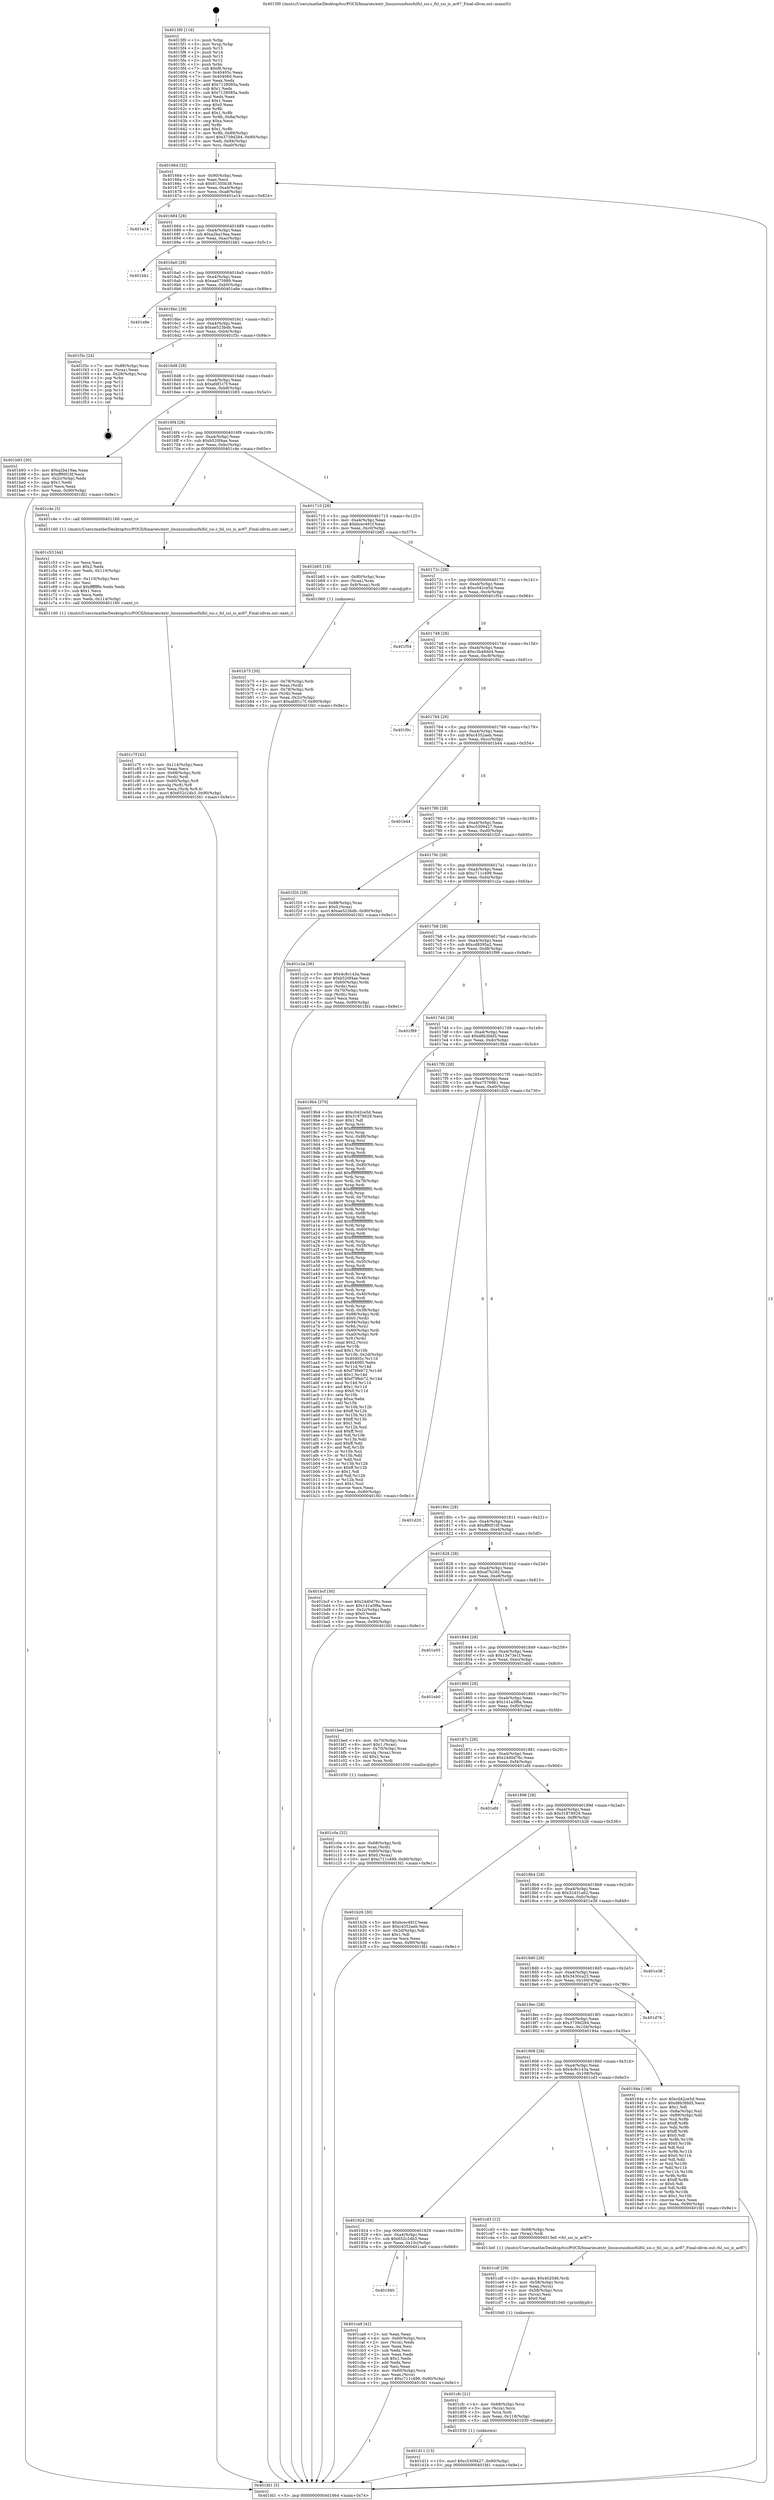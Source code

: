 digraph "0x4015f0" {
  label = "0x4015f0 (/mnt/c/Users/mathe/Desktop/tcc/POCII/binaries/extr_linuxsoundsocfslfsl_ssi.c_fsl_ssi_is_ac97_Final-ollvm.out::main(0))"
  labelloc = "t"
  node[shape=record]

  Entry [label="",width=0.3,height=0.3,shape=circle,fillcolor=black,style=filled]
  "0x401664" [label="{
     0x401664 [32]\l
     | [instrs]\l
     &nbsp;&nbsp;0x401664 \<+6\>: mov -0x90(%rbp),%eax\l
     &nbsp;&nbsp;0x40166a \<+2\>: mov %eax,%ecx\l
     &nbsp;&nbsp;0x40166c \<+6\>: sub $0x91350b38,%ecx\l
     &nbsp;&nbsp;0x401672 \<+6\>: mov %eax,-0xa4(%rbp)\l
     &nbsp;&nbsp;0x401678 \<+6\>: mov %ecx,-0xa8(%rbp)\l
     &nbsp;&nbsp;0x40167e \<+6\>: je 0000000000401e14 \<main+0x824\>\l
  }"]
  "0x401e14" [label="{
     0x401e14\l
  }", style=dashed]
  "0x401684" [label="{
     0x401684 [28]\l
     | [instrs]\l
     &nbsp;&nbsp;0x401684 \<+5\>: jmp 0000000000401689 \<main+0x99\>\l
     &nbsp;&nbsp;0x401689 \<+6\>: mov -0xa4(%rbp),%eax\l
     &nbsp;&nbsp;0x40168f \<+5\>: sub $0xa2ba19aa,%eax\l
     &nbsp;&nbsp;0x401694 \<+6\>: mov %eax,-0xac(%rbp)\l
     &nbsp;&nbsp;0x40169a \<+6\>: je 0000000000401bb1 \<main+0x5c1\>\l
  }"]
  Exit [label="",width=0.3,height=0.3,shape=circle,fillcolor=black,style=filled,peripheries=2]
  "0x401bb1" [label="{
     0x401bb1\l
  }", style=dashed]
  "0x4016a0" [label="{
     0x4016a0 [28]\l
     | [instrs]\l
     &nbsp;&nbsp;0x4016a0 \<+5\>: jmp 00000000004016a5 \<main+0xb5\>\l
     &nbsp;&nbsp;0x4016a5 \<+6\>: mov -0xa4(%rbp),%eax\l
     &nbsp;&nbsp;0x4016ab \<+5\>: sub $0xaad75989,%eax\l
     &nbsp;&nbsp;0x4016b0 \<+6\>: mov %eax,-0xb0(%rbp)\l
     &nbsp;&nbsp;0x4016b6 \<+6\>: je 0000000000401e8e \<main+0x89e\>\l
  }"]
  "0x401d11" [label="{
     0x401d11 [15]\l
     | [instrs]\l
     &nbsp;&nbsp;0x401d11 \<+10\>: movl $0xc5309427,-0x90(%rbp)\l
     &nbsp;&nbsp;0x401d1b \<+5\>: jmp 0000000000401fd1 \<main+0x9e1\>\l
  }"]
  "0x401e8e" [label="{
     0x401e8e\l
  }", style=dashed]
  "0x4016bc" [label="{
     0x4016bc [28]\l
     | [instrs]\l
     &nbsp;&nbsp;0x4016bc \<+5\>: jmp 00000000004016c1 \<main+0xd1\>\l
     &nbsp;&nbsp;0x4016c1 \<+6\>: mov -0xa4(%rbp),%eax\l
     &nbsp;&nbsp;0x4016c7 \<+5\>: sub $0xae523bdb,%eax\l
     &nbsp;&nbsp;0x4016cc \<+6\>: mov %eax,-0xb4(%rbp)\l
     &nbsp;&nbsp;0x4016d2 \<+6\>: je 0000000000401f3c \<main+0x94c\>\l
  }"]
  "0x401cfc" [label="{
     0x401cfc [21]\l
     | [instrs]\l
     &nbsp;&nbsp;0x401cfc \<+4\>: mov -0x68(%rbp),%rcx\l
     &nbsp;&nbsp;0x401d00 \<+3\>: mov (%rcx),%rcx\l
     &nbsp;&nbsp;0x401d03 \<+3\>: mov %rcx,%rdi\l
     &nbsp;&nbsp;0x401d06 \<+6\>: mov %eax,-0x118(%rbp)\l
     &nbsp;&nbsp;0x401d0c \<+5\>: call 0000000000401030 \<free@plt\>\l
     | [calls]\l
     &nbsp;&nbsp;0x401030 \{1\} (unknown)\l
  }"]
  "0x401f3c" [label="{
     0x401f3c [24]\l
     | [instrs]\l
     &nbsp;&nbsp;0x401f3c \<+7\>: mov -0x88(%rbp),%rax\l
     &nbsp;&nbsp;0x401f43 \<+2\>: mov (%rax),%eax\l
     &nbsp;&nbsp;0x401f45 \<+4\>: lea -0x28(%rbp),%rsp\l
     &nbsp;&nbsp;0x401f49 \<+1\>: pop %rbx\l
     &nbsp;&nbsp;0x401f4a \<+2\>: pop %r12\l
     &nbsp;&nbsp;0x401f4c \<+2\>: pop %r13\l
     &nbsp;&nbsp;0x401f4e \<+2\>: pop %r14\l
     &nbsp;&nbsp;0x401f50 \<+2\>: pop %r15\l
     &nbsp;&nbsp;0x401f52 \<+1\>: pop %rbp\l
     &nbsp;&nbsp;0x401f53 \<+1\>: ret\l
  }"]
  "0x4016d8" [label="{
     0x4016d8 [28]\l
     | [instrs]\l
     &nbsp;&nbsp;0x4016d8 \<+5\>: jmp 00000000004016dd \<main+0xed\>\l
     &nbsp;&nbsp;0x4016dd \<+6\>: mov -0xa4(%rbp),%eax\l
     &nbsp;&nbsp;0x4016e3 \<+5\>: sub $0xafdf1c7f,%eax\l
     &nbsp;&nbsp;0x4016e8 \<+6\>: mov %eax,-0xb8(%rbp)\l
     &nbsp;&nbsp;0x4016ee \<+6\>: je 0000000000401b93 \<main+0x5a3\>\l
  }"]
  "0x401cdf" [label="{
     0x401cdf [29]\l
     | [instrs]\l
     &nbsp;&nbsp;0x401cdf \<+10\>: movabs $0x4020d6,%rdi\l
     &nbsp;&nbsp;0x401ce9 \<+4\>: mov -0x58(%rbp),%rcx\l
     &nbsp;&nbsp;0x401ced \<+2\>: mov %eax,(%rcx)\l
     &nbsp;&nbsp;0x401cef \<+4\>: mov -0x58(%rbp),%rcx\l
     &nbsp;&nbsp;0x401cf3 \<+2\>: mov (%rcx),%esi\l
     &nbsp;&nbsp;0x401cf5 \<+2\>: mov $0x0,%al\l
     &nbsp;&nbsp;0x401cf7 \<+5\>: call 0000000000401040 \<printf@plt\>\l
     | [calls]\l
     &nbsp;&nbsp;0x401040 \{1\} (unknown)\l
  }"]
  "0x401b93" [label="{
     0x401b93 [30]\l
     | [instrs]\l
     &nbsp;&nbsp;0x401b93 \<+5\>: mov $0xa2ba19aa,%eax\l
     &nbsp;&nbsp;0x401b98 \<+5\>: mov $0xff90f10f,%ecx\l
     &nbsp;&nbsp;0x401b9d \<+3\>: mov -0x2c(%rbp),%edx\l
     &nbsp;&nbsp;0x401ba0 \<+3\>: cmp $0x1,%edx\l
     &nbsp;&nbsp;0x401ba3 \<+3\>: cmovl %ecx,%eax\l
     &nbsp;&nbsp;0x401ba6 \<+6\>: mov %eax,-0x90(%rbp)\l
     &nbsp;&nbsp;0x401bac \<+5\>: jmp 0000000000401fd1 \<main+0x9e1\>\l
  }"]
  "0x4016f4" [label="{
     0x4016f4 [28]\l
     | [instrs]\l
     &nbsp;&nbsp;0x4016f4 \<+5\>: jmp 00000000004016f9 \<main+0x109\>\l
     &nbsp;&nbsp;0x4016f9 \<+6\>: mov -0xa4(%rbp),%eax\l
     &nbsp;&nbsp;0x4016ff \<+5\>: sub $0xb520f4ae,%eax\l
     &nbsp;&nbsp;0x401704 \<+6\>: mov %eax,-0xbc(%rbp)\l
     &nbsp;&nbsp;0x40170a \<+6\>: je 0000000000401c4e \<main+0x65e\>\l
  }"]
  "0x401940" [label="{
     0x401940\l
  }", style=dashed]
  "0x401c4e" [label="{
     0x401c4e [5]\l
     | [instrs]\l
     &nbsp;&nbsp;0x401c4e \<+5\>: call 0000000000401160 \<next_i\>\l
     | [calls]\l
     &nbsp;&nbsp;0x401160 \{1\} (/mnt/c/Users/mathe/Desktop/tcc/POCII/binaries/extr_linuxsoundsocfslfsl_ssi.c_fsl_ssi_is_ac97_Final-ollvm.out::next_i)\l
  }"]
  "0x401710" [label="{
     0x401710 [28]\l
     | [instrs]\l
     &nbsp;&nbsp;0x401710 \<+5\>: jmp 0000000000401715 \<main+0x125\>\l
     &nbsp;&nbsp;0x401715 \<+6\>: mov -0xa4(%rbp),%eax\l
     &nbsp;&nbsp;0x40171b \<+5\>: sub $0xbcec491f,%eax\l
     &nbsp;&nbsp;0x401720 \<+6\>: mov %eax,-0xc0(%rbp)\l
     &nbsp;&nbsp;0x401726 \<+6\>: je 0000000000401b65 \<main+0x575\>\l
  }"]
  "0x401ca9" [label="{
     0x401ca9 [42]\l
     | [instrs]\l
     &nbsp;&nbsp;0x401ca9 \<+2\>: xor %eax,%eax\l
     &nbsp;&nbsp;0x401cab \<+4\>: mov -0x60(%rbp),%rcx\l
     &nbsp;&nbsp;0x401caf \<+2\>: mov (%rcx),%edx\l
     &nbsp;&nbsp;0x401cb1 \<+2\>: mov %eax,%esi\l
     &nbsp;&nbsp;0x401cb3 \<+2\>: sub %edx,%esi\l
     &nbsp;&nbsp;0x401cb5 \<+2\>: mov %eax,%edx\l
     &nbsp;&nbsp;0x401cb7 \<+3\>: sub $0x1,%edx\l
     &nbsp;&nbsp;0x401cba \<+2\>: add %edx,%esi\l
     &nbsp;&nbsp;0x401cbc \<+2\>: sub %esi,%eax\l
     &nbsp;&nbsp;0x401cbe \<+4\>: mov -0x60(%rbp),%rcx\l
     &nbsp;&nbsp;0x401cc2 \<+2\>: mov %eax,(%rcx)\l
     &nbsp;&nbsp;0x401cc4 \<+10\>: movl $0xc711c499,-0x90(%rbp)\l
     &nbsp;&nbsp;0x401cce \<+5\>: jmp 0000000000401fd1 \<main+0x9e1\>\l
  }"]
  "0x401b65" [label="{
     0x401b65 [16]\l
     | [instrs]\l
     &nbsp;&nbsp;0x401b65 \<+4\>: mov -0x80(%rbp),%rax\l
     &nbsp;&nbsp;0x401b69 \<+3\>: mov (%rax),%rax\l
     &nbsp;&nbsp;0x401b6c \<+4\>: mov 0x8(%rax),%rdi\l
     &nbsp;&nbsp;0x401b70 \<+5\>: call 0000000000401060 \<atoi@plt\>\l
     | [calls]\l
     &nbsp;&nbsp;0x401060 \{1\} (unknown)\l
  }"]
  "0x40172c" [label="{
     0x40172c [28]\l
     | [instrs]\l
     &nbsp;&nbsp;0x40172c \<+5\>: jmp 0000000000401731 \<main+0x141\>\l
     &nbsp;&nbsp;0x401731 \<+6\>: mov -0xa4(%rbp),%eax\l
     &nbsp;&nbsp;0x401737 \<+5\>: sub $0xc042ce5d,%eax\l
     &nbsp;&nbsp;0x40173c \<+6\>: mov %eax,-0xc4(%rbp)\l
     &nbsp;&nbsp;0x401742 \<+6\>: je 0000000000401f54 \<main+0x964\>\l
  }"]
  "0x401924" [label="{
     0x401924 [28]\l
     | [instrs]\l
     &nbsp;&nbsp;0x401924 \<+5\>: jmp 0000000000401929 \<main+0x339\>\l
     &nbsp;&nbsp;0x401929 \<+6\>: mov -0xa4(%rbp),%eax\l
     &nbsp;&nbsp;0x40192f \<+5\>: sub $0x652c24b3,%eax\l
     &nbsp;&nbsp;0x401934 \<+6\>: mov %eax,-0x10c(%rbp)\l
     &nbsp;&nbsp;0x40193a \<+6\>: je 0000000000401ca9 \<main+0x6b9\>\l
  }"]
  "0x401f54" [label="{
     0x401f54\l
  }", style=dashed]
  "0x401748" [label="{
     0x401748 [28]\l
     | [instrs]\l
     &nbsp;&nbsp;0x401748 \<+5\>: jmp 000000000040174d \<main+0x15d\>\l
     &nbsp;&nbsp;0x40174d \<+6\>: mov -0xa4(%rbp),%eax\l
     &nbsp;&nbsp;0x401753 \<+5\>: sub $0xc3b48dd4,%eax\l
     &nbsp;&nbsp;0x401758 \<+6\>: mov %eax,-0xc8(%rbp)\l
     &nbsp;&nbsp;0x40175e \<+6\>: je 0000000000401f0c \<main+0x91c\>\l
  }"]
  "0x401cd3" [label="{
     0x401cd3 [12]\l
     | [instrs]\l
     &nbsp;&nbsp;0x401cd3 \<+4\>: mov -0x68(%rbp),%rax\l
     &nbsp;&nbsp;0x401cd7 \<+3\>: mov (%rax),%rdi\l
     &nbsp;&nbsp;0x401cda \<+5\>: call 00000000004013e0 \<fsl_ssi_is_ac97\>\l
     | [calls]\l
     &nbsp;&nbsp;0x4013e0 \{1\} (/mnt/c/Users/mathe/Desktop/tcc/POCII/binaries/extr_linuxsoundsocfslfsl_ssi.c_fsl_ssi_is_ac97_Final-ollvm.out::fsl_ssi_is_ac97)\l
  }"]
  "0x401f0c" [label="{
     0x401f0c\l
  }", style=dashed]
  "0x401764" [label="{
     0x401764 [28]\l
     | [instrs]\l
     &nbsp;&nbsp;0x401764 \<+5\>: jmp 0000000000401769 \<main+0x179\>\l
     &nbsp;&nbsp;0x401769 \<+6\>: mov -0xa4(%rbp),%eax\l
     &nbsp;&nbsp;0x40176f \<+5\>: sub $0xc4352aeb,%eax\l
     &nbsp;&nbsp;0x401774 \<+6\>: mov %eax,-0xcc(%rbp)\l
     &nbsp;&nbsp;0x40177a \<+6\>: je 0000000000401b44 \<main+0x554\>\l
  }"]
  "0x401c7f" [label="{
     0x401c7f [42]\l
     | [instrs]\l
     &nbsp;&nbsp;0x401c7f \<+6\>: mov -0x114(%rbp),%ecx\l
     &nbsp;&nbsp;0x401c85 \<+3\>: imul %eax,%ecx\l
     &nbsp;&nbsp;0x401c88 \<+4\>: mov -0x68(%rbp),%rdi\l
     &nbsp;&nbsp;0x401c8c \<+3\>: mov (%rdi),%rdi\l
     &nbsp;&nbsp;0x401c8f \<+4\>: mov -0x60(%rbp),%r8\l
     &nbsp;&nbsp;0x401c93 \<+3\>: movslq (%r8),%r8\l
     &nbsp;&nbsp;0x401c96 \<+4\>: mov %ecx,(%rdi,%r8,4)\l
     &nbsp;&nbsp;0x401c9a \<+10\>: movl $0x652c24b3,-0x90(%rbp)\l
     &nbsp;&nbsp;0x401ca4 \<+5\>: jmp 0000000000401fd1 \<main+0x9e1\>\l
  }"]
  "0x401b44" [label="{
     0x401b44\l
  }", style=dashed]
  "0x401780" [label="{
     0x401780 [28]\l
     | [instrs]\l
     &nbsp;&nbsp;0x401780 \<+5\>: jmp 0000000000401785 \<main+0x195\>\l
     &nbsp;&nbsp;0x401785 \<+6\>: mov -0xa4(%rbp),%eax\l
     &nbsp;&nbsp;0x40178b \<+5\>: sub $0xc5309427,%eax\l
     &nbsp;&nbsp;0x401790 \<+6\>: mov %eax,-0xd0(%rbp)\l
     &nbsp;&nbsp;0x401796 \<+6\>: je 0000000000401f20 \<main+0x930\>\l
  }"]
  "0x401c53" [label="{
     0x401c53 [44]\l
     | [instrs]\l
     &nbsp;&nbsp;0x401c53 \<+2\>: xor %ecx,%ecx\l
     &nbsp;&nbsp;0x401c55 \<+5\>: mov $0x2,%edx\l
     &nbsp;&nbsp;0x401c5a \<+6\>: mov %edx,-0x110(%rbp)\l
     &nbsp;&nbsp;0x401c60 \<+1\>: cltd\l
     &nbsp;&nbsp;0x401c61 \<+6\>: mov -0x110(%rbp),%esi\l
     &nbsp;&nbsp;0x401c67 \<+2\>: idiv %esi\l
     &nbsp;&nbsp;0x401c69 \<+6\>: imul $0xfffffffe,%edx,%edx\l
     &nbsp;&nbsp;0x401c6f \<+3\>: sub $0x1,%ecx\l
     &nbsp;&nbsp;0x401c72 \<+2\>: sub %ecx,%edx\l
     &nbsp;&nbsp;0x401c74 \<+6\>: mov %edx,-0x114(%rbp)\l
     &nbsp;&nbsp;0x401c7a \<+5\>: call 0000000000401160 \<next_i\>\l
     | [calls]\l
     &nbsp;&nbsp;0x401160 \{1\} (/mnt/c/Users/mathe/Desktop/tcc/POCII/binaries/extr_linuxsoundsocfslfsl_ssi.c_fsl_ssi_is_ac97_Final-ollvm.out::next_i)\l
  }"]
  "0x401f20" [label="{
     0x401f20 [28]\l
     | [instrs]\l
     &nbsp;&nbsp;0x401f20 \<+7\>: mov -0x88(%rbp),%rax\l
     &nbsp;&nbsp;0x401f27 \<+6\>: movl $0x0,(%rax)\l
     &nbsp;&nbsp;0x401f2d \<+10\>: movl $0xae523bdb,-0x90(%rbp)\l
     &nbsp;&nbsp;0x401f37 \<+5\>: jmp 0000000000401fd1 \<main+0x9e1\>\l
  }"]
  "0x40179c" [label="{
     0x40179c [28]\l
     | [instrs]\l
     &nbsp;&nbsp;0x40179c \<+5\>: jmp 00000000004017a1 \<main+0x1b1\>\l
     &nbsp;&nbsp;0x4017a1 \<+6\>: mov -0xa4(%rbp),%eax\l
     &nbsp;&nbsp;0x4017a7 \<+5\>: sub $0xc711c499,%eax\l
     &nbsp;&nbsp;0x4017ac \<+6\>: mov %eax,-0xd4(%rbp)\l
     &nbsp;&nbsp;0x4017b2 \<+6\>: je 0000000000401c2a \<main+0x63a\>\l
  }"]
  "0x401c0a" [label="{
     0x401c0a [32]\l
     | [instrs]\l
     &nbsp;&nbsp;0x401c0a \<+4\>: mov -0x68(%rbp),%rdi\l
     &nbsp;&nbsp;0x401c0e \<+3\>: mov %rax,(%rdi)\l
     &nbsp;&nbsp;0x401c11 \<+4\>: mov -0x60(%rbp),%rax\l
     &nbsp;&nbsp;0x401c15 \<+6\>: movl $0x0,(%rax)\l
     &nbsp;&nbsp;0x401c1b \<+10\>: movl $0xc711c499,-0x90(%rbp)\l
     &nbsp;&nbsp;0x401c25 \<+5\>: jmp 0000000000401fd1 \<main+0x9e1\>\l
  }"]
  "0x401c2a" [label="{
     0x401c2a [36]\l
     | [instrs]\l
     &nbsp;&nbsp;0x401c2a \<+5\>: mov $0x4c8c143a,%eax\l
     &nbsp;&nbsp;0x401c2f \<+5\>: mov $0xb520f4ae,%ecx\l
     &nbsp;&nbsp;0x401c34 \<+4\>: mov -0x60(%rbp),%rdx\l
     &nbsp;&nbsp;0x401c38 \<+2\>: mov (%rdx),%esi\l
     &nbsp;&nbsp;0x401c3a \<+4\>: mov -0x70(%rbp),%rdx\l
     &nbsp;&nbsp;0x401c3e \<+2\>: cmp (%rdx),%esi\l
     &nbsp;&nbsp;0x401c40 \<+3\>: cmovl %ecx,%eax\l
     &nbsp;&nbsp;0x401c43 \<+6\>: mov %eax,-0x90(%rbp)\l
     &nbsp;&nbsp;0x401c49 \<+5\>: jmp 0000000000401fd1 \<main+0x9e1\>\l
  }"]
  "0x4017b8" [label="{
     0x4017b8 [28]\l
     | [instrs]\l
     &nbsp;&nbsp;0x4017b8 \<+5\>: jmp 00000000004017bd \<main+0x1cd\>\l
     &nbsp;&nbsp;0x4017bd \<+6\>: mov -0xa4(%rbp),%eax\l
     &nbsp;&nbsp;0x4017c3 \<+5\>: sub $0xcd8395a2,%eax\l
     &nbsp;&nbsp;0x4017c8 \<+6\>: mov %eax,-0xd8(%rbp)\l
     &nbsp;&nbsp;0x4017ce \<+6\>: je 0000000000401f99 \<main+0x9a9\>\l
  }"]
  "0x401b75" [label="{
     0x401b75 [30]\l
     | [instrs]\l
     &nbsp;&nbsp;0x401b75 \<+4\>: mov -0x78(%rbp),%rdi\l
     &nbsp;&nbsp;0x401b79 \<+2\>: mov %eax,(%rdi)\l
     &nbsp;&nbsp;0x401b7b \<+4\>: mov -0x78(%rbp),%rdi\l
     &nbsp;&nbsp;0x401b7f \<+2\>: mov (%rdi),%eax\l
     &nbsp;&nbsp;0x401b81 \<+3\>: mov %eax,-0x2c(%rbp)\l
     &nbsp;&nbsp;0x401b84 \<+10\>: movl $0xafdf1c7f,-0x90(%rbp)\l
     &nbsp;&nbsp;0x401b8e \<+5\>: jmp 0000000000401fd1 \<main+0x9e1\>\l
  }"]
  "0x401f99" [label="{
     0x401f99\l
  }", style=dashed]
  "0x4017d4" [label="{
     0x4017d4 [28]\l
     | [instrs]\l
     &nbsp;&nbsp;0x4017d4 \<+5\>: jmp 00000000004017d9 \<main+0x1e9\>\l
     &nbsp;&nbsp;0x4017d9 \<+6\>: mov -0xa4(%rbp),%eax\l
     &nbsp;&nbsp;0x4017df \<+5\>: sub $0xd8b3fdd5,%eax\l
     &nbsp;&nbsp;0x4017e4 \<+6\>: mov %eax,-0xdc(%rbp)\l
     &nbsp;&nbsp;0x4017ea \<+6\>: je 00000000004019b4 \<main+0x3c4\>\l
  }"]
  "0x4015f0" [label="{
     0x4015f0 [116]\l
     | [instrs]\l
     &nbsp;&nbsp;0x4015f0 \<+1\>: push %rbp\l
     &nbsp;&nbsp;0x4015f1 \<+3\>: mov %rsp,%rbp\l
     &nbsp;&nbsp;0x4015f4 \<+2\>: push %r15\l
     &nbsp;&nbsp;0x4015f6 \<+2\>: push %r14\l
     &nbsp;&nbsp;0x4015f8 \<+2\>: push %r13\l
     &nbsp;&nbsp;0x4015fa \<+2\>: push %r12\l
     &nbsp;&nbsp;0x4015fc \<+1\>: push %rbx\l
     &nbsp;&nbsp;0x4015fd \<+7\>: sub $0xf8,%rsp\l
     &nbsp;&nbsp;0x401604 \<+7\>: mov 0x40405c,%eax\l
     &nbsp;&nbsp;0x40160b \<+7\>: mov 0x404060,%ecx\l
     &nbsp;&nbsp;0x401612 \<+2\>: mov %eax,%edx\l
     &nbsp;&nbsp;0x401614 \<+6\>: add $0x7128085a,%edx\l
     &nbsp;&nbsp;0x40161a \<+3\>: sub $0x1,%edx\l
     &nbsp;&nbsp;0x40161d \<+6\>: sub $0x7128085a,%edx\l
     &nbsp;&nbsp;0x401623 \<+3\>: imul %edx,%eax\l
     &nbsp;&nbsp;0x401626 \<+3\>: and $0x1,%eax\l
     &nbsp;&nbsp;0x401629 \<+3\>: cmp $0x0,%eax\l
     &nbsp;&nbsp;0x40162c \<+4\>: sete %r8b\l
     &nbsp;&nbsp;0x401630 \<+4\>: and $0x1,%r8b\l
     &nbsp;&nbsp;0x401634 \<+7\>: mov %r8b,-0x8a(%rbp)\l
     &nbsp;&nbsp;0x40163b \<+3\>: cmp $0xa,%ecx\l
     &nbsp;&nbsp;0x40163e \<+4\>: setl %r8b\l
     &nbsp;&nbsp;0x401642 \<+4\>: and $0x1,%r8b\l
     &nbsp;&nbsp;0x401646 \<+7\>: mov %r8b,-0x89(%rbp)\l
     &nbsp;&nbsp;0x40164d \<+10\>: movl $0x3739d284,-0x90(%rbp)\l
     &nbsp;&nbsp;0x401657 \<+6\>: mov %edi,-0x94(%rbp)\l
     &nbsp;&nbsp;0x40165d \<+7\>: mov %rsi,-0xa0(%rbp)\l
  }"]
  "0x4019b4" [label="{
     0x4019b4 [370]\l
     | [instrs]\l
     &nbsp;&nbsp;0x4019b4 \<+5\>: mov $0xc042ce5d,%eax\l
     &nbsp;&nbsp;0x4019b9 \<+5\>: mov $0x31878929,%ecx\l
     &nbsp;&nbsp;0x4019be \<+2\>: mov $0x1,%dl\l
     &nbsp;&nbsp;0x4019c0 \<+3\>: mov %rsp,%rsi\l
     &nbsp;&nbsp;0x4019c3 \<+4\>: add $0xfffffffffffffff0,%rsi\l
     &nbsp;&nbsp;0x4019c7 \<+3\>: mov %rsi,%rsp\l
     &nbsp;&nbsp;0x4019ca \<+7\>: mov %rsi,-0x88(%rbp)\l
     &nbsp;&nbsp;0x4019d1 \<+3\>: mov %rsp,%rsi\l
     &nbsp;&nbsp;0x4019d4 \<+4\>: add $0xfffffffffffffff0,%rsi\l
     &nbsp;&nbsp;0x4019d8 \<+3\>: mov %rsi,%rsp\l
     &nbsp;&nbsp;0x4019db \<+3\>: mov %rsp,%rdi\l
     &nbsp;&nbsp;0x4019de \<+4\>: add $0xfffffffffffffff0,%rdi\l
     &nbsp;&nbsp;0x4019e2 \<+3\>: mov %rdi,%rsp\l
     &nbsp;&nbsp;0x4019e5 \<+4\>: mov %rdi,-0x80(%rbp)\l
     &nbsp;&nbsp;0x4019e9 \<+3\>: mov %rsp,%rdi\l
     &nbsp;&nbsp;0x4019ec \<+4\>: add $0xfffffffffffffff0,%rdi\l
     &nbsp;&nbsp;0x4019f0 \<+3\>: mov %rdi,%rsp\l
     &nbsp;&nbsp;0x4019f3 \<+4\>: mov %rdi,-0x78(%rbp)\l
     &nbsp;&nbsp;0x4019f7 \<+3\>: mov %rsp,%rdi\l
     &nbsp;&nbsp;0x4019fa \<+4\>: add $0xfffffffffffffff0,%rdi\l
     &nbsp;&nbsp;0x4019fe \<+3\>: mov %rdi,%rsp\l
     &nbsp;&nbsp;0x401a01 \<+4\>: mov %rdi,-0x70(%rbp)\l
     &nbsp;&nbsp;0x401a05 \<+3\>: mov %rsp,%rdi\l
     &nbsp;&nbsp;0x401a08 \<+4\>: add $0xfffffffffffffff0,%rdi\l
     &nbsp;&nbsp;0x401a0c \<+3\>: mov %rdi,%rsp\l
     &nbsp;&nbsp;0x401a0f \<+4\>: mov %rdi,-0x68(%rbp)\l
     &nbsp;&nbsp;0x401a13 \<+3\>: mov %rsp,%rdi\l
     &nbsp;&nbsp;0x401a16 \<+4\>: add $0xfffffffffffffff0,%rdi\l
     &nbsp;&nbsp;0x401a1a \<+3\>: mov %rdi,%rsp\l
     &nbsp;&nbsp;0x401a1d \<+4\>: mov %rdi,-0x60(%rbp)\l
     &nbsp;&nbsp;0x401a21 \<+3\>: mov %rsp,%rdi\l
     &nbsp;&nbsp;0x401a24 \<+4\>: add $0xfffffffffffffff0,%rdi\l
     &nbsp;&nbsp;0x401a28 \<+3\>: mov %rdi,%rsp\l
     &nbsp;&nbsp;0x401a2b \<+4\>: mov %rdi,-0x58(%rbp)\l
     &nbsp;&nbsp;0x401a2f \<+3\>: mov %rsp,%rdi\l
     &nbsp;&nbsp;0x401a32 \<+4\>: add $0xfffffffffffffff0,%rdi\l
     &nbsp;&nbsp;0x401a36 \<+3\>: mov %rdi,%rsp\l
     &nbsp;&nbsp;0x401a39 \<+4\>: mov %rdi,-0x50(%rbp)\l
     &nbsp;&nbsp;0x401a3d \<+3\>: mov %rsp,%rdi\l
     &nbsp;&nbsp;0x401a40 \<+4\>: add $0xfffffffffffffff0,%rdi\l
     &nbsp;&nbsp;0x401a44 \<+3\>: mov %rdi,%rsp\l
     &nbsp;&nbsp;0x401a47 \<+4\>: mov %rdi,-0x48(%rbp)\l
     &nbsp;&nbsp;0x401a4b \<+3\>: mov %rsp,%rdi\l
     &nbsp;&nbsp;0x401a4e \<+4\>: add $0xfffffffffffffff0,%rdi\l
     &nbsp;&nbsp;0x401a52 \<+3\>: mov %rdi,%rsp\l
     &nbsp;&nbsp;0x401a55 \<+4\>: mov %rdi,-0x40(%rbp)\l
     &nbsp;&nbsp;0x401a59 \<+3\>: mov %rsp,%rdi\l
     &nbsp;&nbsp;0x401a5c \<+4\>: add $0xfffffffffffffff0,%rdi\l
     &nbsp;&nbsp;0x401a60 \<+3\>: mov %rdi,%rsp\l
     &nbsp;&nbsp;0x401a63 \<+4\>: mov %rdi,-0x38(%rbp)\l
     &nbsp;&nbsp;0x401a67 \<+7\>: mov -0x88(%rbp),%rdi\l
     &nbsp;&nbsp;0x401a6e \<+6\>: movl $0x0,(%rdi)\l
     &nbsp;&nbsp;0x401a74 \<+7\>: mov -0x94(%rbp),%r8d\l
     &nbsp;&nbsp;0x401a7b \<+3\>: mov %r8d,(%rsi)\l
     &nbsp;&nbsp;0x401a7e \<+4\>: mov -0x80(%rbp),%rdi\l
     &nbsp;&nbsp;0x401a82 \<+7\>: mov -0xa0(%rbp),%r9\l
     &nbsp;&nbsp;0x401a89 \<+3\>: mov %r9,(%rdi)\l
     &nbsp;&nbsp;0x401a8c \<+3\>: cmpl $0x2,(%rsi)\l
     &nbsp;&nbsp;0x401a8f \<+4\>: setne %r10b\l
     &nbsp;&nbsp;0x401a93 \<+4\>: and $0x1,%r10b\l
     &nbsp;&nbsp;0x401a97 \<+4\>: mov %r10b,-0x2d(%rbp)\l
     &nbsp;&nbsp;0x401a9b \<+8\>: mov 0x40405c,%r11d\l
     &nbsp;&nbsp;0x401aa3 \<+7\>: mov 0x404060,%ebx\l
     &nbsp;&nbsp;0x401aaa \<+3\>: mov %r11d,%r14d\l
     &nbsp;&nbsp;0x401aad \<+7\>: sub $0xf79feb72,%r14d\l
     &nbsp;&nbsp;0x401ab4 \<+4\>: sub $0x1,%r14d\l
     &nbsp;&nbsp;0x401ab8 \<+7\>: add $0xf79feb72,%r14d\l
     &nbsp;&nbsp;0x401abf \<+4\>: imul %r14d,%r11d\l
     &nbsp;&nbsp;0x401ac3 \<+4\>: and $0x1,%r11d\l
     &nbsp;&nbsp;0x401ac7 \<+4\>: cmp $0x0,%r11d\l
     &nbsp;&nbsp;0x401acb \<+4\>: sete %r10b\l
     &nbsp;&nbsp;0x401acf \<+3\>: cmp $0xa,%ebx\l
     &nbsp;&nbsp;0x401ad2 \<+4\>: setl %r15b\l
     &nbsp;&nbsp;0x401ad6 \<+3\>: mov %r10b,%r12b\l
     &nbsp;&nbsp;0x401ad9 \<+4\>: xor $0xff,%r12b\l
     &nbsp;&nbsp;0x401add \<+3\>: mov %r15b,%r13b\l
     &nbsp;&nbsp;0x401ae0 \<+4\>: xor $0xff,%r13b\l
     &nbsp;&nbsp;0x401ae4 \<+3\>: xor $0x1,%dl\l
     &nbsp;&nbsp;0x401ae7 \<+3\>: mov %r12b,%sil\l
     &nbsp;&nbsp;0x401aea \<+4\>: and $0xff,%sil\l
     &nbsp;&nbsp;0x401aee \<+3\>: and %dl,%r10b\l
     &nbsp;&nbsp;0x401af1 \<+3\>: mov %r13b,%dil\l
     &nbsp;&nbsp;0x401af4 \<+4\>: and $0xff,%dil\l
     &nbsp;&nbsp;0x401af8 \<+3\>: and %dl,%r15b\l
     &nbsp;&nbsp;0x401afb \<+3\>: or %r10b,%sil\l
     &nbsp;&nbsp;0x401afe \<+3\>: or %r15b,%dil\l
     &nbsp;&nbsp;0x401b01 \<+3\>: xor %dil,%sil\l
     &nbsp;&nbsp;0x401b04 \<+3\>: or %r13b,%r12b\l
     &nbsp;&nbsp;0x401b07 \<+4\>: xor $0xff,%r12b\l
     &nbsp;&nbsp;0x401b0b \<+3\>: or $0x1,%dl\l
     &nbsp;&nbsp;0x401b0e \<+3\>: and %dl,%r12b\l
     &nbsp;&nbsp;0x401b11 \<+3\>: or %r12b,%sil\l
     &nbsp;&nbsp;0x401b14 \<+4\>: test $0x1,%sil\l
     &nbsp;&nbsp;0x401b18 \<+3\>: cmovne %ecx,%eax\l
     &nbsp;&nbsp;0x401b1b \<+6\>: mov %eax,-0x90(%rbp)\l
     &nbsp;&nbsp;0x401b21 \<+5\>: jmp 0000000000401fd1 \<main+0x9e1\>\l
  }"]
  "0x4017f0" [label="{
     0x4017f0 [28]\l
     | [instrs]\l
     &nbsp;&nbsp;0x4017f0 \<+5\>: jmp 00000000004017f5 \<main+0x205\>\l
     &nbsp;&nbsp;0x4017f5 \<+6\>: mov -0xa4(%rbp),%eax\l
     &nbsp;&nbsp;0x4017fb \<+5\>: sub $0xe7576961,%eax\l
     &nbsp;&nbsp;0x401800 \<+6\>: mov %eax,-0xe0(%rbp)\l
     &nbsp;&nbsp;0x401806 \<+6\>: je 0000000000401d20 \<main+0x730\>\l
  }"]
  "0x401fd1" [label="{
     0x401fd1 [5]\l
     | [instrs]\l
     &nbsp;&nbsp;0x401fd1 \<+5\>: jmp 0000000000401664 \<main+0x74\>\l
  }"]
  "0x401d20" [label="{
     0x401d20\l
  }", style=dashed]
  "0x40180c" [label="{
     0x40180c [28]\l
     | [instrs]\l
     &nbsp;&nbsp;0x40180c \<+5\>: jmp 0000000000401811 \<main+0x221\>\l
     &nbsp;&nbsp;0x401811 \<+6\>: mov -0xa4(%rbp),%eax\l
     &nbsp;&nbsp;0x401817 \<+5\>: sub $0xff90f10f,%eax\l
     &nbsp;&nbsp;0x40181c \<+6\>: mov %eax,-0xe4(%rbp)\l
     &nbsp;&nbsp;0x401822 \<+6\>: je 0000000000401bcf \<main+0x5df\>\l
  }"]
  "0x401908" [label="{
     0x401908 [28]\l
     | [instrs]\l
     &nbsp;&nbsp;0x401908 \<+5\>: jmp 000000000040190d \<main+0x31d\>\l
     &nbsp;&nbsp;0x40190d \<+6\>: mov -0xa4(%rbp),%eax\l
     &nbsp;&nbsp;0x401913 \<+5\>: sub $0x4c8c143a,%eax\l
     &nbsp;&nbsp;0x401918 \<+6\>: mov %eax,-0x108(%rbp)\l
     &nbsp;&nbsp;0x40191e \<+6\>: je 0000000000401cd3 \<main+0x6e3\>\l
  }"]
  "0x401bcf" [label="{
     0x401bcf [30]\l
     | [instrs]\l
     &nbsp;&nbsp;0x401bcf \<+5\>: mov $0x24d0d76c,%eax\l
     &nbsp;&nbsp;0x401bd4 \<+5\>: mov $0x141a3f8a,%ecx\l
     &nbsp;&nbsp;0x401bd9 \<+3\>: mov -0x2c(%rbp),%edx\l
     &nbsp;&nbsp;0x401bdc \<+3\>: cmp $0x0,%edx\l
     &nbsp;&nbsp;0x401bdf \<+3\>: cmove %ecx,%eax\l
     &nbsp;&nbsp;0x401be2 \<+6\>: mov %eax,-0x90(%rbp)\l
     &nbsp;&nbsp;0x401be8 \<+5\>: jmp 0000000000401fd1 \<main+0x9e1\>\l
  }"]
  "0x401828" [label="{
     0x401828 [28]\l
     | [instrs]\l
     &nbsp;&nbsp;0x401828 \<+5\>: jmp 000000000040182d \<main+0x23d\>\l
     &nbsp;&nbsp;0x40182d \<+6\>: mov -0xa4(%rbp),%eax\l
     &nbsp;&nbsp;0x401833 \<+5\>: sub $0xaf7b282,%eax\l
     &nbsp;&nbsp;0x401838 \<+6\>: mov %eax,-0xe8(%rbp)\l
     &nbsp;&nbsp;0x40183e \<+6\>: je 0000000000401e05 \<main+0x815\>\l
  }"]
  "0x40194a" [label="{
     0x40194a [106]\l
     | [instrs]\l
     &nbsp;&nbsp;0x40194a \<+5\>: mov $0xc042ce5d,%eax\l
     &nbsp;&nbsp;0x40194f \<+5\>: mov $0xd8b3fdd5,%ecx\l
     &nbsp;&nbsp;0x401954 \<+2\>: mov $0x1,%dl\l
     &nbsp;&nbsp;0x401956 \<+7\>: mov -0x8a(%rbp),%sil\l
     &nbsp;&nbsp;0x40195d \<+7\>: mov -0x89(%rbp),%dil\l
     &nbsp;&nbsp;0x401964 \<+3\>: mov %sil,%r8b\l
     &nbsp;&nbsp;0x401967 \<+4\>: xor $0xff,%r8b\l
     &nbsp;&nbsp;0x40196b \<+3\>: mov %dil,%r9b\l
     &nbsp;&nbsp;0x40196e \<+4\>: xor $0xff,%r9b\l
     &nbsp;&nbsp;0x401972 \<+3\>: xor $0x0,%dl\l
     &nbsp;&nbsp;0x401975 \<+3\>: mov %r8b,%r10b\l
     &nbsp;&nbsp;0x401978 \<+4\>: and $0x0,%r10b\l
     &nbsp;&nbsp;0x40197c \<+3\>: and %dl,%sil\l
     &nbsp;&nbsp;0x40197f \<+3\>: mov %r9b,%r11b\l
     &nbsp;&nbsp;0x401982 \<+4\>: and $0x0,%r11b\l
     &nbsp;&nbsp;0x401986 \<+3\>: and %dl,%dil\l
     &nbsp;&nbsp;0x401989 \<+3\>: or %sil,%r10b\l
     &nbsp;&nbsp;0x40198c \<+3\>: or %dil,%r11b\l
     &nbsp;&nbsp;0x40198f \<+3\>: xor %r11b,%r10b\l
     &nbsp;&nbsp;0x401992 \<+3\>: or %r9b,%r8b\l
     &nbsp;&nbsp;0x401995 \<+4\>: xor $0xff,%r8b\l
     &nbsp;&nbsp;0x401999 \<+3\>: or $0x0,%dl\l
     &nbsp;&nbsp;0x40199c \<+3\>: and %dl,%r8b\l
     &nbsp;&nbsp;0x40199f \<+3\>: or %r8b,%r10b\l
     &nbsp;&nbsp;0x4019a2 \<+4\>: test $0x1,%r10b\l
     &nbsp;&nbsp;0x4019a6 \<+3\>: cmovne %ecx,%eax\l
     &nbsp;&nbsp;0x4019a9 \<+6\>: mov %eax,-0x90(%rbp)\l
     &nbsp;&nbsp;0x4019af \<+5\>: jmp 0000000000401fd1 \<main+0x9e1\>\l
  }"]
  "0x401e05" [label="{
     0x401e05\l
  }", style=dashed]
  "0x401844" [label="{
     0x401844 [28]\l
     | [instrs]\l
     &nbsp;&nbsp;0x401844 \<+5\>: jmp 0000000000401849 \<main+0x259\>\l
     &nbsp;&nbsp;0x401849 \<+6\>: mov -0xa4(%rbp),%eax\l
     &nbsp;&nbsp;0x40184f \<+5\>: sub $0x13e73e1f,%eax\l
     &nbsp;&nbsp;0x401854 \<+6\>: mov %eax,-0xec(%rbp)\l
     &nbsp;&nbsp;0x40185a \<+6\>: je 0000000000401eb0 \<main+0x8c0\>\l
  }"]
  "0x4018ec" [label="{
     0x4018ec [28]\l
     | [instrs]\l
     &nbsp;&nbsp;0x4018ec \<+5\>: jmp 00000000004018f1 \<main+0x301\>\l
     &nbsp;&nbsp;0x4018f1 \<+6\>: mov -0xa4(%rbp),%eax\l
     &nbsp;&nbsp;0x4018f7 \<+5\>: sub $0x3739d284,%eax\l
     &nbsp;&nbsp;0x4018fc \<+6\>: mov %eax,-0x104(%rbp)\l
     &nbsp;&nbsp;0x401902 \<+6\>: je 000000000040194a \<main+0x35a\>\l
  }"]
  "0x401eb0" [label="{
     0x401eb0\l
  }", style=dashed]
  "0x401860" [label="{
     0x401860 [28]\l
     | [instrs]\l
     &nbsp;&nbsp;0x401860 \<+5\>: jmp 0000000000401865 \<main+0x275\>\l
     &nbsp;&nbsp;0x401865 \<+6\>: mov -0xa4(%rbp),%eax\l
     &nbsp;&nbsp;0x40186b \<+5\>: sub $0x141a3f8a,%eax\l
     &nbsp;&nbsp;0x401870 \<+6\>: mov %eax,-0xf0(%rbp)\l
     &nbsp;&nbsp;0x401876 \<+6\>: je 0000000000401bed \<main+0x5fd\>\l
  }"]
  "0x401d76" [label="{
     0x401d76\l
  }", style=dashed]
  "0x401bed" [label="{
     0x401bed [29]\l
     | [instrs]\l
     &nbsp;&nbsp;0x401bed \<+4\>: mov -0x70(%rbp),%rax\l
     &nbsp;&nbsp;0x401bf1 \<+6\>: movl $0x1,(%rax)\l
     &nbsp;&nbsp;0x401bf7 \<+4\>: mov -0x70(%rbp),%rax\l
     &nbsp;&nbsp;0x401bfb \<+3\>: movslq (%rax),%rax\l
     &nbsp;&nbsp;0x401bfe \<+4\>: shl $0x2,%rax\l
     &nbsp;&nbsp;0x401c02 \<+3\>: mov %rax,%rdi\l
     &nbsp;&nbsp;0x401c05 \<+5\>: call 0000000000401050 \<malloc@plt\>\l
     | [calls]\l
     &nbsp;&nbsp;0x401050 \{1\} (unknown)\l
  }"]
  "0x40187c" [label="{
     0x40187c [28]\l
     | [instrs]\l
     &nbsp;&nbsp;0x40187c \<+5\>: jmp 0000000000401881 \<main+0x291\>\l
     &nbsp;&nbsp;0x401881 \<+6\>: mov -0xa4(%rbp),%eax\l
     &nbsp;&nbsp;0x401887 \<+5\>: sub $0x24d0d76c,%eax\l
     &nbsp;&nbsp;0x40188c \<+6\>: mov %eax,-0xf4(%rbp)\l
     &nbsp;&nbsp;0x401892 \<+6\>: je 0000000000401efd \<main+0x90d\>\l
  }"]
  "0x4018d0" [label="{
     0x4018d0 [28]\l
     | [instrs]\l
     &nbsp;&nbsp;0x4018d0 \<+5\>: jmp 00000000004018d5 \<main+0x2e5\>\l
     &nbsp;&nbsp;0x4018d5 \<+6\>: mov -0xa4(%rbp),%eax\l
     &nbsp;&nbsp;0x4018db \<+5\>: sub $0x3430ca23,%eax\l
     &nbsp;&nbsp;0x4018e0 \<+6\>: mov %eax,-0x100(%rbp)\l
     &nbsp;&nbsp;0x4018e6 \<+6\>: je 0000000000401d76 \<main+0x786\>\l
  }"]
  "0x401efd" [label="{
     0x401efd\l
  }", style=dashed]
  "0x401898" [label="{
     0x401898 [28]\l
     | [instrs]\l
     &nbsp;&nbsp;0x401898 \<+5\>: jmp 000000000040189d \<main+0x2ad\>\l
     &nbsp;&nbsp;0x40189d \<+6\>: mov -0xa4(%rbp),%eax\l
     &nbsp;&nbsp;0x4018a3 \<+5\>: sub $0x31878929,%eax\l
     &nbsp;&nbsp;0x4018a8 \<+6\>: mov %eax,-0xf8(%rbp)\l
     &nbsp;&nbsp;0x4018ae \<+6\>: je 0000000000401b26 \<main+0x536\>\l
  }"]
  "0x401e38" [label="{
     0x401e38\l
  }", style=dashed]
  "0x401b26" [label="{
     0x401b26 [30]\l
     | [instrs]\l
     &nbsp;&nbsp;0x401b26 \<+5\>: mov $0xbcec491f,%eax\l
     &nbsp;&nbsp;0x401b2b \<+5\>: mov $0xc4352aeb,%ecx\l
     &nbsp;&nbsp;0x401b30 \<+3\>: mov -0x2d(%rbp),%dl\l
     &nbsp;&nbsp;0x401b33 \<+3\>: test $0x1,%dl\l
     &nbsp;&nbsp;0x401b36 \<+3\>: cmovne %ecx,%eax\l
     &nbsp;&nbsp;0x401b39 \<+6\>: mov %eax,-0x90(%rbp)\l
     &nbsp;&nbsp;0x401b3f \<+5\>: jmp 0000000000401fd1 \<main+0x9e1\>\l
  }"]
  "0x4018b4" [label="{
     0x4018b4 [28]\l
     | [instrs]\l
     &nbsp;&nbsp;0x4018b4 \<+5\>: jmp 00000000004018b9 \<main+0x2c9\>\l
     &nbsp;&nbsp;0x4018b9 \<+6\>: mov -0xa4(%rbp),%eax\l
     &nbsp;&nbsp;0x4018bf \<+5\>: sub $0x32431a62,%eax\l
     &nbsp;&nbsp;0x4018c4 \<+6\>: mov %eax,-0xfc(%rbp)\l
     &nbsp;&nbsp;0x4018ca \<+6\>: je 0000000000401e38 \<main+0x848\>\l
  }"]
  Entry -> "0x4015f0" [label=" 1"]
  "0x401664" -> "0x401e14" [label=" 0"]
  "0x401664" -> "0x401684" [label=" 14"]
  "0x401f3c" -> Exit [label=" 1"]
  "0x401684" -> "0x401bb1" [label=" 0"]
  "0x401684" -> "0x4016a0" [label=" 14"]
  "0x401f20" -> "0x401fd1" [label=" 1"]
  "0x4016a0" -> "0x401e8e" [label=" 0"]
  "0x4016a0" -> "0x4016bc" [label=" 14"]
  "0x401d11" -> "0x401fd1" [label=" 1"]
  "0x4016bc" -> "0x401f3c" [label=" 1"]
  "0x4016bc" -> "0x4016d8" [label=" 13"]
  "0x401cfc" -> "0x401d11" [label=" 1"]
  "0x4016d8" -> "0x401b93" [label=" 1"]
  "0x4016d8" -> "0x4016f4" [label=" 12"]
  "0x401cdf" -> "0x401cfc" [label=" 1"]
  "0x4016f4" -> "0x401c4e" [label=" 1"]
  "0x4016f4" -> "0x401710" [label=" 11"]
  "0x401cd3" -> "0x401cdf" [label=" 1"]
  "0x401710" -> "0x401b65" [label=" 1"]
  "0x401710" -> "0x40172c" [label=" 10"]
  "0x401ca9" -> "0x401fd1" [label=" 1"]
  "0x40172c" -> "0x401f54" [label=" 0"]
  "0x40172c" -> "0x401748" [label=" 10"]
  "0x401924" -> "0x401ca9" [label=" 1"]
  "0x401748" -> "0x401f0c" [label=" 0"]
  "0x401748" -> "0x401764" [label=" 10"]
  "0x401924" -> "0x401940" [label=" 0"]
  "0x401764" -> "0x401b44" [label=" 0"]
  "0x401764" -> "0x401780" [label=" 10"]
  "0x401908" -> "0x401cd3" [label=" 1"]
  "0x401780" -> "0x401f20" [label=" 1"]
  "0x401780" -> "0x40179c" [label=" 9"]
  "0x401908" -> "0x401924" [label=" 1"]
  "0x40179c" -> "0x401c2a" [label=" 2"]
  "0x40179c" -> "0x4017b8" [label=" 7"]
  "0x401c7f" -> "0x401fd1" [label=" 1"]
  "0x4017b8" -> "0x401f99" [label=" 0"]
  "0x4017b8" -> "0x4017d4" [label=" 7"]
  "0x401c53" -> "0x401c7f" [label=" 1"]
  "0x4017d4" -> "0x4019b4" [label=" 1"]
  "0x4017d4" -> "0x4017f0" [label=" 6"]
  "0x401c2a" -> "0x401fd1" [label=" 2"]
  "0x4017f0" -> "0x401d20" [label=" 0"]
  "0x4017f0" -> "0x40180c" [label=" 6"]
  "0x401c0a" -> "0x401fd1" [label=" 1"]
  "0x40180c" -> "0x401bcf" [label=" 1"]
  "0x40180c" -> "0x401828" [label=" 5"]
  "0x401bed" -> "0x401c0a" [label=" 1"]
  "0x401828" -> "0x401e05" [label=" 0"]
  "0x401828" -> "0x401844" [label=" 5"]
  "0x401bcf" -> "0x401fd1" [label=" 1"]
  "0x401844" -> "0x401eb0" [label=" 0"]
  "0x401844" -> "0x401860" [label=" 5"]
  "0x401b75" -> "0x401fd1" [label=" 1"]
  "0x401860" -> "0x401bed" [label=" 1"]
  "0x401860" -> "0x40187c" [label=" 4"]
  "0x401b65" -> "0x401b75" [label=" 1"]
  "0x40187c" -> "0x401efd" [label=" 0"]
  "0x40187c" -> "0x401898" [label=" 4"]
  "0x4019b4" -> "0x401fd1" [label=" 1"]
  "0x401898" -> "0x401b26" [label=" 1"]
  "0x401898" -> "0x4018b4" [label=" 3"]
  "0x401c4e" -> "0x401c53" [label=" 1"]
  "0x4018b4" -> "0x401e38" [label=" 0"]
  "0x4018b4" -> "0x4018d0" [label=" 3"]
  "0x401b26" -> "0x401fd1" [label=" 1"]
  "0x4018d0" -> "0x401d76" [label=" 0"]
  "0x4018d0" -> "0x4018ec" [label=" 3"]
  "0x401b93" -> "0x401fd1" [label=" 1"]
  "0x4018ec" -> "0x40194a" [label=" 1"]
  "0x4018ec" -> "0x401908" [label=" 2"]
  "0x40194a" -> "0x401fd1" [label=" 1"]
  "0x4015f0" -> "0x401664" [label=" 1"]
  "0x401fd1" -> "0x401664" [label=" 13"]
}
